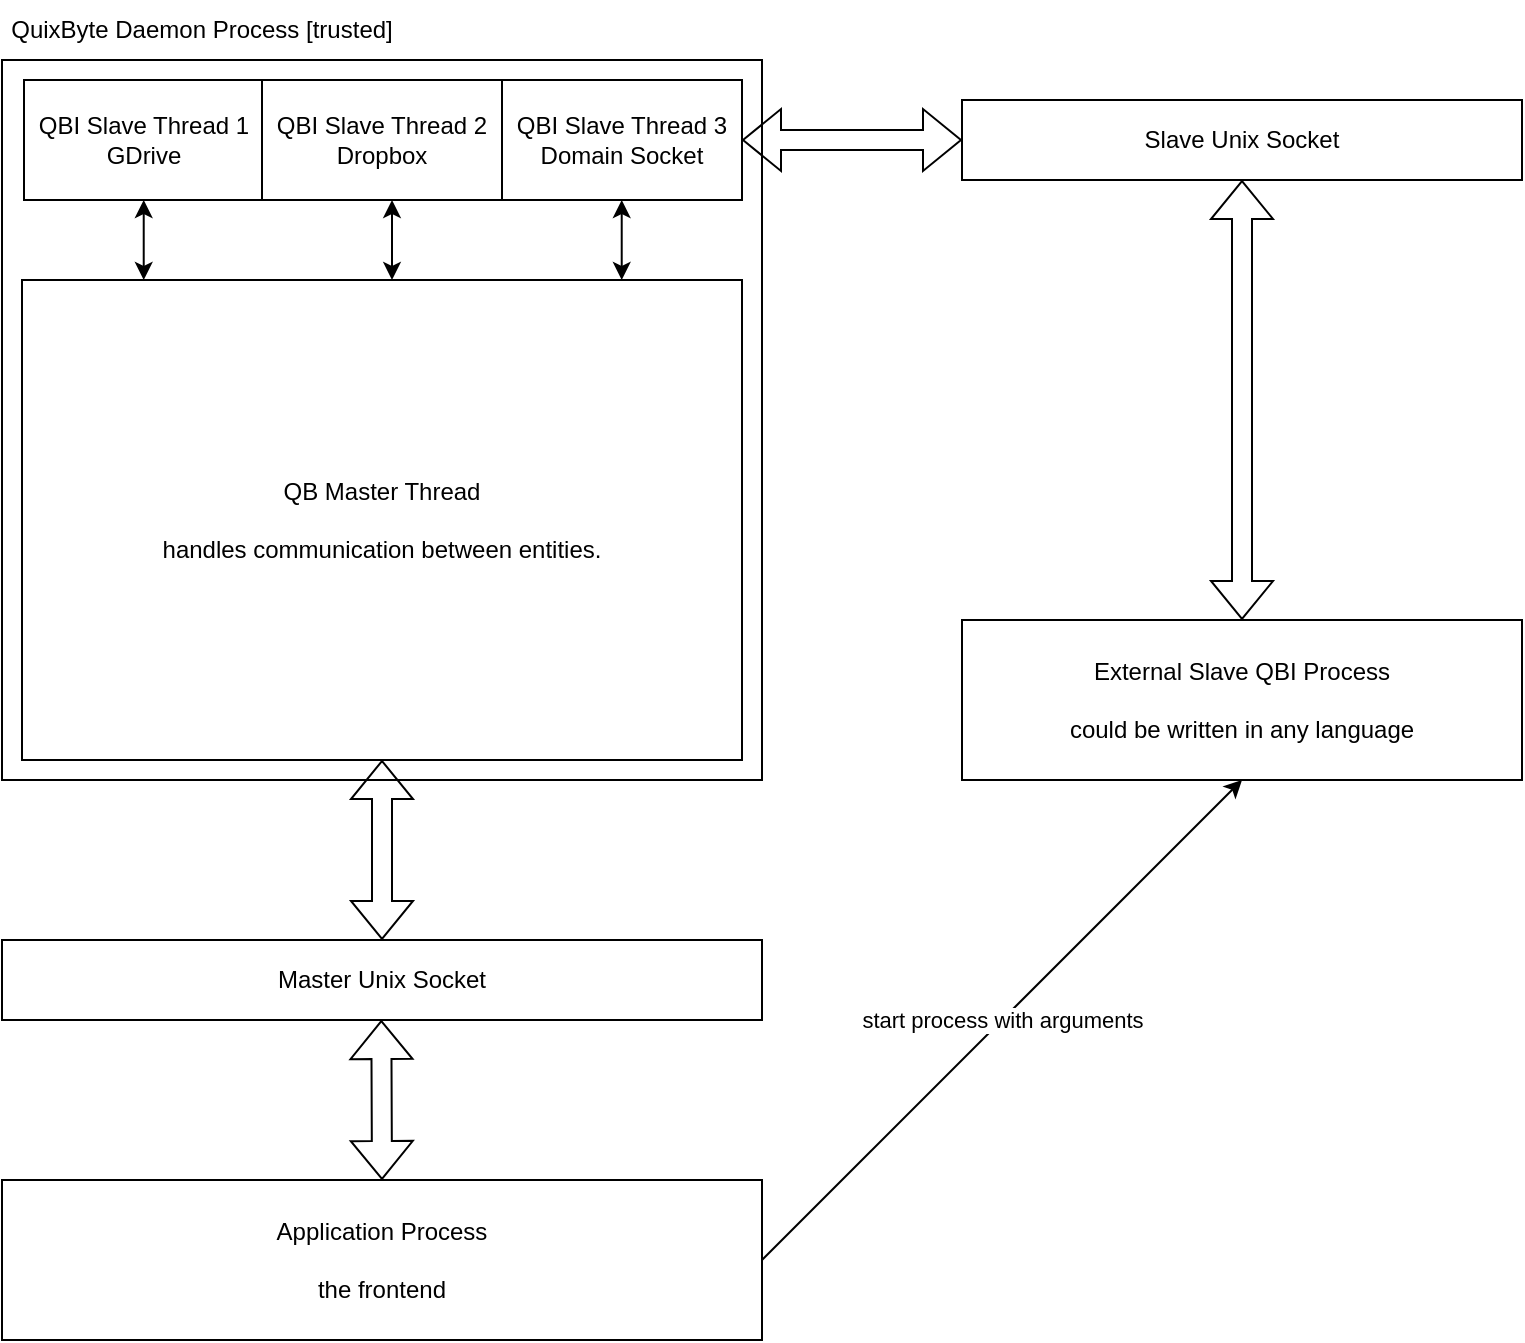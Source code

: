 <mxfile version="24.5.3" type="device">
  <diagram name="Page-1" id="CglotCAr37x54kZqoKJ9">
    <mxGraphModel dx="1414" dy="849" grid="1" gridSize="10" guides="1" tooltips="1" connect="1" arrows="1" fold="1" page="1" pageScale="1" pageWidth="850" pageHeight="1100" math="0" shadow="0">
      <root>
        <mxCell id="0" />
        <mxCell id="1" parent="0" />
        <mxCell id="wL5co6ozMzgFDBXnowm6-8" value="" style="rounded=0;whiteSpace=wrap;html=1;" vertex="1" parent="1">
          <mxGeometry x="40" y="80" width="380" height="360" as="geometry" />
        </mxCell>
        <mxCell id="wL5co6ozMzgFDBXnowm6-1" value="QB Master Thread&lt;div&gt;&lt;br&gt;&lt;/div&gt;&lt;div&gt;handles communication between entities.&lt;/div&gt;" style="rounded=0;whiteSpace=wrap;html=1;" vertex="1" parent="1">
          <mxGeometry x="50" y="190" width="360" height="240" as="geometry" />
        </mxCell>
        <mxCell id="wL5co6ozMzgFDBXnowm6-2" value="QBI Slave Thread 1&lt;br&gt;GDrive" style="rounded=0;whiteSpace=wrap;html=1;" vertex="1" parent="1">
          <mxGeometry x="51" y="90" width="120" height="60" as="geometry" />
        </mxCell>
        <mxCell id="wL5co6ozMzgFDBXnowm6-3" value="QBI Slave Thread 2&lt;div&gt;Dropbox&lt;/div&gt;" style="rounded=0;whiteSpace=wrap;html=1;" vertex="1" parent="1">
          <mxGeometry x="170" y="90" width="120" height="60" as="geometry" />
        </mxCell>
        <mxCell id="wL5co6ozMzgFDBXnowm6-4" value="QBI Slave Thread 3&lt;div&gt;Domain Socket&lt;/div&gt;" style="rounded=0;whiteSpace=wrap;html=1;" vertex="1" parent="1">
          <mxGeometry x="290" y="90" width="120" height="60" as="geometry" />
        </mxCell>
        <mxCell id="wL5co6ozMzgFDBXnowm6-5" value="" style="endArrow=classic;startArrow=classic;html=1;rounded=0;" edge="1" parent="1">
          <mxGeometry width="50" height="50" relative="1" as="geometry">
            <mxPoint x="110.86" y="190" as="sourcePoint" />
            <mxPoint x="110.86" y="150" as="targetPoint" />
          </mxGeometry>
        </mxCell>
        <mxCell id="wL5co6ozMzgFDBXnowm6-6" value="" style="endArrow=classic;startArrow=classic;html=1;rounded=0;" edge="1" parent="1">
          <mxGeometry width="50" height="50" relative="1" as="geometry">
            <mxPoint x="235" y="190" as="sourcePoint" />
            <mxPoint x="235" y="150" as="targetPoint" />
          </mxGeometry>
        </mxCell>
        <mxCell id="wL5co6ozMzgFDBXnowm6-7" value="" style="endArrow=classic;startArrow=classic;html=1;rounded=0;" edge="1" parent="1">
          <mxGeometry width="50" height="50" relative="1" as="geometry">
            <mxPoint x="349.86" y="190" as="sourcePoint" />
            <mxPoint x="349.86" y="150" as="targetPoint" />
          </mxGeometry>
        </mxCell>
        <mxCell id="wL5co6ozMzgFDBXnowm6-9" value="QuixByte Daemon Process [trusted]" style="text;html=1;align=center;verticalAlign=middle;whiteSpace=wrap;rounded=0;" vertex="1" parent="1">
          <mxGeometry x="40" y="50" width="200" height="30" as="geometry" />
        </mxCell>
        <mxCell id="wL5co6ozMzgFDBXnowm6-10" value="Master Unix Socket" style="rounded=0;whiteSpace=wrap;html=1;" vertex="1" parent="1">
          <mxGeometry x="40" y="520" width="380" height="40" as="geometry" />
        </mxCell>
        <mxCell id="wL5co6ozMzgFDBXnowm6-11" value="" style="shape=flexArrow;endArrow=classic;startArrow=classic;html=1;rounded=0;exitX=0.5;exitY=0;exitDx=0;exitDy=0;" edge="1" parent="1" source="wL5co6ozMzgFDBXnowm6-10" target="wL5co6ozMzgFDBXnowm6-1">
          <mxGeometry width="100" height="100" relative="1" as="geometry">
            <mxPoint x="210" y="560" as="sourcePoint" />
            <mxPoint x="310" y="460" as="targetPoint" />
          </mxGeometry>
        </mxCell>
        <mxCell id="wL5co6ozMzgFDBXnowm6-12" value="Application Process&lt;div&gt;&lt;br&gt;&lt;/div&gt;&lt;div&gt;the frontend&lt;/div&gt;" style="rounded=0;whiteSpace=wrap;html=1;" vertex="1" parent="1">
          <mxGeometry x="40" y="640" width="380" height="80" as="geometry" />
        </mxCell>
        <mxCell id="wL5co6ozMzgFDBXnowm6-13" value="" style="shape=flexArrow;endArrow=classic;startArrow=classic;html=1;rounded=0;" edge="1" parent="1">
          <mxGeometry width="100" height="100" relative="1" as="geometry">
            <mxPoint x="230" y="640" as="sourcePoint" />
            <mxPoint x="229.66" y="560" as="targetPoint" />
          </mxGeometry>
        </mxCell>
        <mxCell id="wL5co6ozMzgFDBXnowm6-15" value="Slave Unix Socket" style="rounded=0;whiteSpace=wrap;html=1;" vertex="1" parent="1">
          <mxGeometry x="520" y="100" width="280" height="40" as="geometry" />
        </mxCell>
        <mxCell id="wL5co6ozMzgFDBXnowm6-16" value="" style="shape=flexArrow;endArrow=classic;startArrow=classic;html=1;rounded=0;exitX=1;exitY=0.5;exitDx=0;exitDy=0;entryX=0;entryY=0.5;entryDx=0;entryDy=0;" edge="1" parent="1" source="wL5co6ozMzgFDBXnowm6-4" target="wL5co6ozMzgFDBXnowm6-15">
          <mxGeometry width="100" height="100" relative="1" as="geometry">
            <mxPoint x="490" y="210" as="sourcePoint" />
            <mxPoint x="490" y="120" as="targetPoint" />
          </mxGeometry>
        </mxCell>
        <mxCell id="wL5co6ozMzgFDBXnowm6-17" value="External Slave QBI Process&lt;div&gt;&lt;br&gt;&lt;/div&gt;&lt;div&gt;could be written in any language&lt;/div&gt;" style="rounded=0;whiteSpace=wrap;html=1;" vertex="1" parent="1">
          <mxGeometry x="520" y="360" width="280" height="80" as="geometry" />
        </mxCell>
        <mxCell id="wL5co6ozMzgFDBXnowm6-20" value="start process with arguments" style="endArrow=classic;html=1;rounded=0;entryX=0.5;entryY=1;entryDx=0;entryDy=0;" edge="1" parent="1" target="wL5co6ozMzgFDBXnowm6-17">
          <mxGeometry width="50" height="50" relative="1" as="geometry">
            <mxPoint x="420" y="680" as="sourcePoint" />
            <mxPoint x="470" y="630" as="targetPoint" />
          </mxGeometry>
        </mxCell>
        <mxCell id="wL5co6ozMzgFDBXnowm6-21" value="" style="shape=flexArrow;endArrow=classic;startArrow=classic;html=1;rounded=0;exitX=0.5;exitY=0;exitDx=0;exitDy=0;entryX=0.5;entryY=1;entryDx=0;entryDy=0;" edge="1" parent="1" source="wL5co6ozMzgFDBXnowm6-17" target="wL5co6ozMzgFDBXnowm6-15">
          <mxGeometry width="100" height="100" relative="1" as="geometry">
            <mxPoint x="600" y="200" as="sourcePoint" />
            <mxPoint x="710" y="200" as="targetPoint" />
          </mxGeometry>
        </mxCell>
      </root>
    </mxGraphModel>
  </diagram>
</mxfile>
